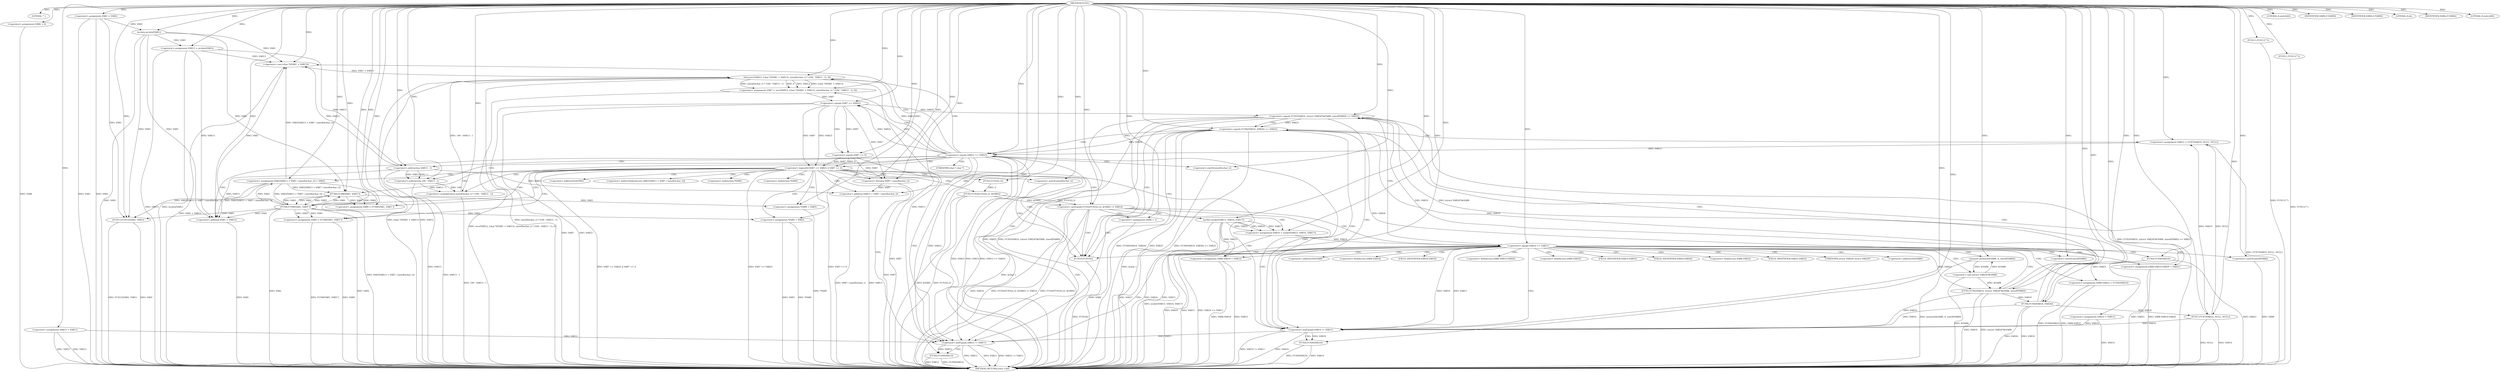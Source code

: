 digraph FUN1 {  
"1000100" [label = "(METHOD,FUN1)" ]
"1000316" [label = "(METHOD_RETURN,static void)" ]
"1000103" [label = "(LITERAL,\"\",)" ]
"1000104" [label = "(<operator>.assignment,VAR1 = VAR2)" ]
"1000108" [label = "(LITERAL,6,switch(6))" ]
"1000114" [label = "(<operator>.assignment,VAR6 = 0)" ]
"1000121" [label = "(<operator>.assignment,VAR10 = VAR11)" ]
"1000125" [label = "(<operator>.assignment,VAR12 = VAR11)" ]
"1000129" [label = "(<operator>.assignment,VAR13 = wcslen(VAR1))" ]
"1000131" [label = "(wcslen,wcslen(VAR1))" ]
"1000136" [label = "(<operator>.notEquals,FUN2(FUN3(2,2), &VAR5) != VAR14)" ]
"1000137" [label = "(FUN2,FUN2(FUN3(2,2), &VAR5))" ]
"1000138" [label = "(FUN3,FUN3(2,2))" ]
"1000146" [label = "(<operator>.assignment,VAR6 = 1)" ]
"1000149" [label = "(<operator>.assignment,VAR10 = socket(VAR15, VAR16, VAR17))" ]
"1000151" [label = "(socket,socket(VAR15, VAR16, VAR17))" ]
"1000156" [label = "(<operator>.equals,VAR10 == VAR11)" ]
"1000161" [label = "(memset,memset(&VAR8, 0, sizeof(VAR8)))" ]
"1000165" [label = "(<operator>.sizeOf,sizeof(VAR8))" ]
"1000167" [label = "(<operator>.assignment,VAR8.VAR18 = VAR15)" ]
"1000172" [label = "(<operator>.assignment,VAR8.VAR19.VAR20 = VAR21)" ]
"1000179" [label = "(<operator>.assignment,VAR8.VAR22 = FUN4(VAR23))" ]
"1000183" [label = "(FUN4,FUN4(VAR23))" ]
"1000186" [label = "(<operator>.equals,FUN5(VAR10, (struct VAR24*)&VAR8, sizeof(VAR8)) == VAR25)" ]
"1000187" [label = "(FUN5,FUN5(VAR10, (struct VAR24*)&VAR8, sizeof(VAR8)))" ]
"1000189" [label = "(<operator>.cast,(struct VAR24*)&VAR8)" ]
"1000193" [label = "(<operator>.sizeOf,sizeof(VAR8))" ]
"1000199" [label = "(<operator>.equals,FUN6(VAR10, VAR26) == VAR25)" ]
"1000200" [label = "(FUN6,FUN6(VAR10, VAR26))" ]
"1000206" [label = "(<operator>.assignment,VAR12 = FUN7(VAR10, NULL, NULL))" ]
"1000208" [label = "(FUN7,FUN7(VAR10, NULL, NULL))" ]
"1000213" [label = "(<operator>.equals,VAR12 == VAR25)" ]
"1000218" [label = "(<operator>.assignment,VAR7 = recv(VAR12, (char *)(VAR1 + VAR13), sizeof(wchar_t) * (100 - VAR13 - 1), 0))" ]
"1000220" [label = "(recv,recv(VAR12, (char *)(VAR1 + VAR13), sizeof(wchar_t) * (100 - VAR13 - 1), 0))" ]
"1000222" [label = "(<operator>.cast,(char *)(VAR1 + VAR13))" ]
"1000224" [label = "(<operator>.addition,VAR1 + VAR13)" ]
"1000227" [label = "(<operator>.multiplication,sizeof(wchar_t) * (100 - VAR13 - 1))" ]
"1000228" [label = "(<operator>.sizeOf,sizeof(wchar_t))" ]
"1000230" [label = "(<operator>.subtraction,100 - VAR13 - 1)" ]
"1000232" [label = "(<operator>.subtraction,VAR13 - 1)" ]
"1000237" [label = "(<operator>.logicalOr,VAR7 == VAR25 || VAR7 == 0)" ]
"1000238" [label = "(<operator>.equals,VAR7 == VAR25)" ]
"1000241" [label = "(<operator>.equals,VAR7 == 0)" ]
"1000246" [label = "(<operator>.assignment,VAR1[VAR13 + VAR7 / sizeof(wchar_t)] = VAR3)" ]
"1000249" [label = "(<operator>.addition,VAR13 + VAR7 / sizeof(wchar_t))" ]
"1000251" [label = "(<operator>.division,VAR7 / sizeof(wchar_t))" ]
"1000253" [label = "(<operator>.sizeOf,sizeof(wchar_t))" ]
"1000256" [label = "(<operator>.assignment,VAR9 = FUN8(VAR1, VAR3''))" ]
"1000258" [label = "(FUN8,FUN8(VAR1, VAR3''))" ]
"1000262" [label = "(IDENTIFIER,VAR9,if (VAR9))" ]
"1000264" [label = "(<operator>.assignment,*VAR9 = VAR3)" ]
"1000268" [label = "(<operator>.assignment,VAR9 = FUN8(VAR1, VAR3''))" ]
"1000270" [label = "(FUN8,FUN8(VAR1, VAR3''))" ]
"1000274" [label = "(IDENTIFIER,VAR9,if (VAR9))" ]
"1000276" [label = "(<operator>.assignment,*VAR9 = VAR3)" ]
"1000280" [label = "(LITERAL,0,do)" ]
"1000282" [label = "(<operator>.notEquals,VAR10 != VAR11)" ]
"1000286" [label = "(FUN9,FUN9(VAR10))" ]
"1000289" [label = "(<operator>.notEquals,VAR12 != VAR11)" ]
"1000293" [label = "(FUN9,FUN9(VAR12))" ]
"1000296" [label = "(IDENTIFIER,VAR6,if (VAR6))" ]
"1000298" [label = "(FUN10,FUN10())" ]
"1000301" [label = "(FUN11,FUN11(\"\"))" ]
"1000305" [label = "(LITERAL,8,switch(8))" ]
"1000308" [label = "(FUN11,FUN11(\"\"))" ]
"1000312" [label = "(FUN12,FUN12(VAR1, VAR1))" ]
"1000141" [label = "(<operator>.addressOf,&VAR5)" ]
"1000162" [label = "(<operator>.addressOf,&VAR8)" ]
"1000168" [label = "(<operator>.fieldAccess,VAR8.VAR18)" ]
"1000170" [label = "(FIELD_IDENTIFIER,VAR18,VAR18)" ]
"1000173" [label = "(<operator>.fieldAccess,VAR8.VAR19.VAR20)" ]
"1000174" [label = "(<operator>.fieldAccess,VAR8.VAR19)" ]
"1000176" [label = "(FIELD_IDENTIFIER,VAR19,VAR19)" ]
"1000177" [label = "(FIELD_IDENTIFIER,VAR20,VAR20)" ]
"1000180" [label = "(<operator>.fieldAccess,VAR8.VAR22)" ]
"1000182" [label = "(FIELD_IDENTIFIER,VAR22,VAR22)" ]
"1000190" [label = "(UNKNOWN,struct VAR24*,struct VAR24*)" ]
"1000191" [label = "(<operator>.addressOf,&VAR8)" ]
"1000223" [label = "(UNKNOWN,char *,char *)" ]
"1000247" [label = "(<operator>.indirectIndexAccess,VAR1[VAR13 + VAR7 / sizeof(wchar_t)])" ]
"1000265" [label = "(<operator>.indirection,*VAR9)" ]
"1000277" [label = "(<operator>.indirection,*VAR9)" ]
  "1000104" -> "1000316"  [ label = "DDG: VAR1"] 
  "1000301" -> "1000316"  [ label = "DDG: FUN11(\"\")"] 
  "1000151" -> "1000316"  [ label = "DDG: VAR17"] 
  "1000187" -> "1000316"  [ label = "DDG: VAR10"] 
  "1000172" -> "1000316"  [ label = "DDG: VAR21"] 
  "1000167" -> "1000316"  [ label = "DDG: VAR8.VAR18"] 
  "1000129" -> "1000316"  [ label = "DDG: VAR13"] 
  "1000286" -> "1000316"  [ label = "DDG: FUN9(VAR10)"] 
  "1000186" -> "1000316"  [ label = "DDG: FUN5(VAR10, (struct VAR24*)&VAR8, sizeof(VAR8)) == VAR25"] 
  "1000298" -> "1000316"  [ label = "DDG: FUN10()"] 
  "1000125" -> "1000316"  [ label = "DDG: VAR12"] 
  "1000289" -> "1000316"  [ label = "DDG: VAR11"] 
  "1000186" -> "1000316"  [ label = "DDG: FUN5(VAR10, (struct VAR24*)&VAR8, sizeof(VAR8))"] 
  "1000312" -> "1000316"  [ label = "DDG: FUN12(VAR1, VAR1)"] 
  "1000224" -> "1000316"  [ label = "DDG: VAR1"] 
  "1000220" -> "1000316"  [ label = "DDG: VAR12"] 
  "1000249" -> "1000316"  [ label = "DDG: VAR7 / sizeof(wchar_t)"] 
  "1000193" -> "1000316"  [ label = "DDG: VAR8"] 
  "1000200" -> "1000316"  [ label = "DDG: VAR10"] 
  "1000220" -> "1000316"  [ label = "DDG: sizeof(wchar_t) * (100 - VAR13 - 1)"] 
  "1000237" -> "1000316"  [ label = "DDG: VAR7 == VAR25 || VAR7 == 0"] 
  "1000208" -> "1000316"  [ label = "DDG: VAR10"] 
  "1000282" -> "1000316"  [ label = "DDG: VAR10 != VAR11"] 
  "1000208" -> "1000316"  [ label = "DDG: NULL"] 
  "1000293" -> "1000316"  [ label = "DDG: VAR12"] 
  "1000149" -> "1000316"  [ label = "DDG: socket(VAR15, VAR16, VAR17)"] 
  "1000238" -> "1000316"  [ label = "DDG: VAR7"] 
  "1000232" -> "1000316"  [ label = "DDG: VAR13"] 
  "1000289" -> "1000316"  [ label = "DDG: VAR12"] 
  "1000293" -> "1000316"  [ label = "DDG: FUN9(VAR12)"] 
  "1000199" -> "1000316"  [ label = "DDG: FUN6(VAR10, VAR26)"] 
  "1000156" -> "1000316"  [ label = "DDG: VAR10"] 
  "1000286" -> "1000316"  [ label = "DDG: VAR10"] 
  "1000312" -> "1000316"  [ label = "DDG: VAR1"] 
  "1000238" -> "1000316"  [ label = "DDG: VAR25"] 
  "1000213" -> "1000316"  [ label = "DDG: VAR12"] 
  "1000253" -> "1000316"  [ label = "DDG: wchar_t"] 
  "1000187" -> "1000316"  [ label = "DDG: (struct VAR24*)&VAR8"] 
  "1000237" -> "1000316"  [ label = "DDG: VAR7 == VAR25"] 
  "1000131" -> "1000316"  [ label = "DDG: VAR1"] 
  "1000137" -> "1000316"  [ label = "DDG: &VAR5"] 
  "1000268" -> "1000316"  [ label = "DDG: VAR9"] 
  "1000186" -> "1000316"  [ label = "DDG: VAR25"] 
  "1000183" -> "1000316"  [ label = "DDG: VAR23"] 
  "1000151" -> "1000316"  [ label = "DDG: VAR15"] 
  "1000264" -> "1000316"  [ label = "DDG: *VAR9"] 
  "1000228" -> "1000316"  [ label = "DDG: wchar_t"] 
  "1000251" -> "1000316"  [ label = "DDG: VAR7"] 
  "1000156" -> "1000316"  [ label = "DDG: VAR11"] 
  "1000289" -> "1000316"  [ label = "DDG: VAR12 != VAR11"] 
  "1000189" -> "1000316"  [ label = "DDG: &VAR8"] 
  "1000114" -> "1000316"  [ label = "DDG: VAR6"] 
  "1000179" -> "1000316"  [ label = "DDG: VAR8.VAR22"] 
  "1000199" -> "1000316"  [ label = "DDG: VAR25"] 
  "1000220" -> "1000316"  [ label = "DDG: (char *)(VAR1 + VAR13)"] 
  "1000206" -> "1000316"  [ label = "DDG: FUN7(VAR10, NULL, NULL)"] 
  "1000125" -> "1000316"  [ label = "DDG: VAR11"] 
  "1000151" -> "1000316"  [ label = "DDG: VAR16"] 
  "1000199" -> "1000316"  [ label = "DDG: FUN6(VAR10, VAR26) == VAR25"] 
  "1000230" -> "1000316"  [ label = "DDG: VAR13 - 1"] 
  "1000213" -> "1000316"  [ label = "DDG: VAR12 == VAR25"] 
  "1000172" -> "1000316"  [ label = "DDG: VAR8.VAR19.VAR20"] 
  "1000136" -> "1000316"  [ label = "DDG: FUN2(FUN3(2,2), &VAR5) != VAR14"] 
  "1000276" -> "1000316"  [ label = "DDG: *VAR9"] 
  "1000121" -> "1000316"  [ label = "DDG: VAR10"] 
  "1000241" -> "1000316"  [ label = "DDG: VAR7"] 
  "1000218" -> "1000316"  [ label = "DDG: recv(VAR12, (char *)(VAR1 + VAR13), sizeof(wchar_t) * (100 - VAR13 - 1), 0)"] 
  "1000167" -> "1000316"  [ label = "DDG: VAR15"] 
  "1000136" -> "1000316"  [ label = "DDG: VAR14"] 
  "1000227" -> "1000316"  [ label = "DDG: 100 - VAR13 - 1"] 
  "1000213" -> "1000316"  [ label = "DDG: VAR25"] 
  "1000268" -> "1000316"  [ label = "DDG: FUN8(VAR1, VAR3'')"] 
  "1000156" -> "1000316"  [ label = "DDG: VAR10 == VAR11"] 
  "1000249" -> "1000316"  [ label = "DDG: VAR13"] 
  "1000270" -> "1000316"  [ label = "DDG: VAR3"] 
  "1000137" -> "1000316"  [ label = "DDG: FUN3(2,2)"] 
  "1000308" -> "1000316"  [ label = "DDG: FUN11(\"\")"] 
  "1000282" -> "1000316"  [ label = "DDG: VAR10"] 
  "1000237" -> "1000316"  [ label = "DDG: VAR7 == 0"] 
  "1000146" -> "1000316"  [ label = "DDG: VAR6"] 
  "1000161" -> "1000316"  [ label = "DDG: memset(&VAR8, 0, sizeof(VAR8))"] 
  "1000270" -> "1000316"  [ label = "DDG: VAR1"] 
  "1000276" -> "1000316"  [ label = "DDG: VAR3"] 
  "1000179" -> "1000316"  [ label = "DDG: FUN4(VAR23)"] 
  "1000136" -> "1000316"  [ label = "DDG: FUN2(FUN3(2,2), &VAR5)"] 
  "1000104" -> "1000316"  [ label = "DDG: VAR2"] 
  "1000246" -> "1000316"  [ label = "DDG: VAR1[VAR13 + VAR7 / sizeof(wchar_t)]"] 
  "1000222" -> "1000316"  [ label = "DDG: VAR1 + VAR13"] 
  "1000129" -> "1000316"  [ label = "DDG: wcslen(VAR1)"] 
  "1000200" -> "1000316"  [ label = "DDG: VAR26"] 
  "1000100" -> "1000103"  [ label = "DDG: "] 
  "1000100" -> "1000104"  [ label = "DDG: "] 
  "1000100" -> "1000108"  [ label = "DDG: "] 
  "1000100" -> "1000114"  [ label = "DDG: "] 
  "1000100" -> "1000121"  [ label = "DDG: "] 
  "1000100" -> "1000125"  [ label = "DDG: "] 
  "1000131" -> "1000129"  [ label = "DDG: VAR1"] 
  "1000100" -> "1000129"  [ label = "DDG: "] 
  "1000104" -> "1000131"  [ label = "DDG: VAR1"] 
  "1000100" -> "1000131"  [ label = "DDG: "] 
  "1000137" -> "1000136"  [ label = "DDG: FUN3(2,2)"] 
  "1000137" -> "1000136"  [ label = "DDG: &VAR5"] 
  "1000138" -> "1000137"  [ label = "DDG: 2"] 
  "1000100" -> "1000138"  [ label = "DDG: "] 
  "1000100" -> "1000136"  [ label = "DDG: "] 
  "1000100" -> "1000146"  [ label = "DDG: "] 
  "1000151" -> "1000149"  [ label = "DDG: VAR15"] 
  "1000151" -> "1000149"  [ label = "DDG: VAR16"] 
  "1000151" -> "1000149"  [ label = "DDG: VAR17"] 
  "1000100" -> "1000149"  [ label = "DDG: "] 
  "1000100" -> "1000151"  [ label = "DDG: "] 
  "1000149" -> "1000156"  [ label = "DDG: VAR10"] 
  "1000100" -> "1000156"  [ label = "DDG: "] 
  "1000189" -> "1000161"  [ label = "DDG: &VAR8"] 
  "1000100" -> "1000161"  [ label = "DDG: "] 
  "1000100" -> "1000165"  [ label = "DDG: "] 
  "1000151" -> "1000167"  [ label = "DDG: VAR15"] 
  "1000100" -> "1000167"  [ label = "DDG: "] 
  "1000100" -> "1000172"  [ label = "DDG: "] 
  "1000183" -> "1000179"  [ label = "DDG: VAR23"] 
  "1000100" -> "1000183"  [ label = "DDG: "] 
  "1000187" -> "1000186"  [ label = "DDG: VAR10"] 
  "1000187" -> "1000186"  [ label = "DDG: (struct VAR24*)&VAR8"] 
  "1000156" -> "1000187"  [ label = "DDG: VAR10"] 
  "1000100" -> "1000187"  [ label = "DDG: "] 
  "1000189" -> "1000187"  [ label = "DDG: &VAR8"] 
  "1000161" -> "1000189"  [ label = "DDG: &VAR8"] 
  "1000100" -> "1000193"  [ label = "DDG: "] 
  "1000238" -> "1000186"  [ label = "DDG: VAR25"] 
  "1000100" -> "1000186"  [ label = "DDG: "] 
  "1000200" -> "1000199"  [ label = "DDG: VAR10"] 
  "1000200" -> "1000199"  [ label = "DDG: VAR26"] 
  "1000187" -> "1000200"  [ label = "DDG: VAR10"] 
  "1000100" -> "1000200"  [ label = "DDG: "] 
  "1000186" -> "1000199"  [ label = "DDG: VAR25"] 
  "1000100" -> "1000199"  [ label = "DDG: "] 
  "1000208" -> "1000206"  [ label = "DDG: VAR10"] 
  "1000208" -> "1000206"  [ label = "DDG: NULL"] 
  "1000100" -> "1000206"  [ label = "DDG: "] 
  "1000200" -> "1000208"  [ label = "DDG: VAR10"] 
  "1000100" -> "1000208"  [ label = "DDG: "] 
  "1000206" -> "1000213"  [ label = "DDG: VAR12"] 
  "1000100" -> "1000213"  [ label = "DDG: "] 
  "1000199" -> "1000213"  [ label = "DDG: VAR25"] 
  "1000220" -> "1000218"  [ label = "DDG: VAR12"] 
  "1000220" -> "1000218"  [ label = "DDG: (char *)(VAR1 + VAR13)"] 
  "1000220" -> "1000218"  [ label = "DDG: sizeof(wchar_t) * (100 - VAR13 - 1)"] 
  "1000220" -> "1000218"  [ label = "DDG: 0"] 
  "1000100" -> "1000218"  [ label = "DDG: "] 
  "1000213" -> "1000220"  [ label = "DDG: VAR12"] 
  "1000100" -> "1000220"  [ label = "DDG: "] 
  "1000222" -> "1000220"  [ label = "DDG: VAR1 + VAR13"] 
  "1000131" -> "1000222"  [ label = "DDG: VAR1"] 
  "1000270" -> "1000222"  [ label = "DDG: VAR1"] 
  "1000246" -> "1000222"  [ label = "DDG: VAR1[VAR13 + VAR7 / sizeof(wchar_t)]"] 
  "1000100" -> "1000222"  [ label = "DDG: "] 
  "1000129" -> "1000222"  [ label = "DDG: VAR13"] 
  "1000232" -> "1000222"  [ label = "DDG: VAR13"] 
  "1000131" -> "1000224"  [ label = "DDG: VAR1"] 
  "1000270" -> "1000224"  [ label = "DDG: VAR1"] 
  "1000246" -> "1000224"  [ label = "DDG: VAR1[VAR13 + VAR7 / sizeof(wchar_t)]"] 
  "1000100" -> "1000224"  [ label = "DDG: "] 
  "1000129" -> "1000224"  [ label = "DDG: VAR13"] 
  "1000232" -> "1000224"  [ label = "DDG: VAR13"] 
  "1000227" -> "1000220"  [ label = "DDG: 100 - VAR13 - 1"] 
  "1000100" -> "1000227"  [ label = "DDG: "] 
  "1000100" -> "1000228"  [ label = "DDG: "] 
  "1000230" -> "1000227"  [ label = "DDG: 100"] 
  "1000230" -> "1000227"  [ label = "DDG: VAR13 - 1"] 
  "1000100" -> "1000230"  [ label = "DDG: "] 
  "1000232" -> "1000230"  [ label = "DDG: VAR13"] 
  "1000232" -> "1000230"  [ label = "DDG: 1"] 
  "1000100" -> "1000232"  [ label = "DDG: "] 
  "1000129" -> "1000232"  [ label = "DDG: VAR13"] 
  "1000238" -> "1000237"  [ label = "DDG: VAR7"] 
  "1000238" -> "1000237"  [ label = "DDG: VAR25"] 
  "1000218" -> "1000238"  [ label = "DDG: VAR7"] 
  "1000100" -> "1000238"  [ label = "DDG: "] 
  "1000213" -> "1000238"  [ label = "DDG: VAR25"] 
  "1000241" -> "1000237"  [ label = "DDG: VAR7"] 
  "1000241" -> "1000237"  [ label = "DDG: 0"] 
  "1000238" -> "1000241"  [ label = "DDG: VAR7"] 
  "1000100" -> "1000241"  [ label = "DDG: "] 
  "1000270" -> "1000246"  [ label = "DDG: VAR3"] 
  "1000100" -> "1000246"  [ label = "DDG: "] 
  "1000232" -> "1000249"  [ label = "DDG: VAR13"] 
  "1000100" -> "1000249"  [ label = "DDG: "] 
  "1000251" -> "1000249"  [ label = "DDG: VAR7"] 
  "1000238" -> "1000251"  [ label = "DDG: VAR7"] 
  "1000241" -> "1000251"  [ label = "DDG: VAR7"] 
  "1000100" -> "1000251"  [ label = "DDG: "] 
  "1000100" -> "1000253"  [ label = "DDG: "] 
  "1000258" -> "1000256"  [ label = "DDG: VAR1"] 
  "1000258" -> "1000256"  [ label = "DDG: VAR3"] 
  "1000100" -> "1000256"  [ label = "DDG: "] 
  "1000246" -> "1000258"  [ label = "DDG: VAR1[VAR13 + VAR7 / sizeof(wchar_t)]"] 
  "1000100" -> "1000258"  [ label = "DDG: "] 
  "1000131" -> "1000258"  [ label = "DDG: VAR1"] 
  "1000270" -> "1000258"  [ label = "DDG: VAR1"] 
  "1000270" -> "1000258"  [ label = "DDG: VAR3"] 
  "1000100" -> "1000262"  [ label = "DDG: "] 
  "1000258" -> "1000264"  [ label = "DDG: VAR3"] 
  "1000100" -> "1000264"  [ label = "DDG: "] 
  "1000270" -> "1000268"  [ label = "DDG: VAR1"] 
  "1000270" -> "1000268"  [ label = "DDG: VAR3"] 
  "1000100" -> "1000268"  [ label = "DDG: "] 
  "1000258" -> "1000270"  [ label = "DDG: VAR1"] 
  "1000246" -> "1000270"  [ label = "DDG: VAR1[VAR13 + VAR7 / sizeof(wchar_t)]"] 
  "1000100" -> "1000270"  [ label = "DDG: "] 
  "1000258" -> "1000270"  [ label = "DDG: VAR3"] 
  "1000100" -> "1000274"  [ label = "DDG: "] 
  "1000270" -> "1000276"  [ label = "DDG: VAR3"] 
  "1000100" -> "1000276"  [ label = "DDG: "] 
  "1000100" -> "1000280"  [ label = "DDG: "] 
  "1000187" -> "1000282"  [ label = "DDG: VAR10"] 
  "1000200" -> "1000282"  [ label = "DDG: VAR10"] 
  "1000208" -> "1000282"  [ label = "DDG: VAR10"] 
  "1000156" -> "1000282"  [ label = "DDG: VAR10"] 
  "1000121" -> "1000282"  [ label = "DDG: VAR10"] 
  "1000100" -> "1000282"  [ label = "DDG: "] 
  "1000156" -> "1000282"  [ label = "DDG: VAR11"] 
  "1000282" -> "1000286"  [ label = "DDG: VAR10"] 
  "1000100" -> "1000286"  [ label = "DDG: "] 
  "1000125" -> "1000289"  [ label = "DDG: VAR12"] 
  "1000220" -> "1000289"  [ label = "DDG: VAR12"] 
  "1000213" -> "1000289"  [ label = "DDG: VAR12"] 
  "1000100" -> "1000289"  [ label = "DDG: "] 
  "1000282" -> "1000289"  [ label = "DDG: VAR11"] 
  "1000289" -> "1000293"  [ label = "DDG: VAR12"] 
  "1000100" -> "1000293"  [ label = "DDG: "] 
  "1000100" -> "1000296"  [ label = "DDG: "] 
  "1000100" -> "1000298"  [ label = "DDG: "] 
  "1000100" -> "1000301"  [ label = "DDG: "] 
  "1000100" -> "1000305"  [ label = "DDG: "] 
  "1000100" -> "1000308"  [ label = "DDG: "] 
  "1000104" -> "1000312"  [ label = "DDG: VAR1"] 
  "1000131" -> "1000312"  [ label = "DDG: VAR1"] 
  "1000270" -> "1000312"  [ label = "DDG: VAR1"] 
  "1000246" -> "1000312"  [ label = "DDG: VAR1[VAR13 + VAR7 / sizeof(wchar_t)]"] 
  "1000100" -> "1000312"  [ label = "DDG: "] 
  "1000136" -> "1000156"  [ label = "CDG: "] 
  "1000136" -> "1000149"  [ label = "CDG: "] 
  "1000136" -> "1000151"  [ label = "CDG: "] 
  "1000136" -> "1000146"  [ label = "CDG: "] 
  "1000136" -> "1000282"  [ label = "CDG: "] 
  "1000136" -> "1000289"  [ label = "CDG: "] 
  "1000136" -> "1000298"  [ label = "CDG: "] 
  "1000156" -> "1000174"  [ label = "CDG: "] 
  "1000156" -> "1000191"  [ label = "CDG: "] 
  "1000156" -> "1000161"  [ label = "CDG: "] 
  "1000156" -> "1000182"  [ label = "CDG: "] 
  "1000156" -> "1000180"  [ label = "CDG: "] 
  "1000156" -> "1000183"  [ label = "CDG: "] 
  "1000156" -> "1000165"  [ label = "CDG: "] 
  "1000156" -> "1000190"  [ label = "CDG: "] 
  "1000156" -> "1000167"  [ label = "CDG: "] 
  "1000156" -> "1000179"  [ label = "CDG: "] 
  "1000156" -> "1000176"  [ label = "CDG: "] 
  "1000156" -> "1000187"  [ label = "CDG: "] 
  "1000156" -> "1000186"  [ label = "CDG: "] 
  "1000156" -> "1000172"  [ label = "CDG: "] 
  "1000156" -> "1000189"  [ label = "CDG: "] 
  "1000156" -> "1000168"  [ label = "CDG: "] 
  "1000156" -> "1000173"  [ label = "CDG: "] 
  "1000156" -> "1000170"  [ label = "CDG: "] 
  "1000156" -> "1000193"  [ label = "CDG: "] 
  "1000156" -> "1000177"  [ label = "CDG: "] 
  "1000156" -> "1000162"  [ label = "CDG: "] 
  "1000156" -> "1000282"  [ label = "CDG: "] 
  "1000156" -> "1000289"  [ label = "CDG: "] 
  "1000156" -> "1000298"  [ label = "CDG: "] 
  "1000186" -> "1000200"  [ label = "CDG: "] 
  "1000186" -> "1000199"  [ label = "CDG: "] 
  "1000186" -> "1000282"  [ label = "CDG: "] 
  "1000186" -> "1000289"  [ label = "CDG: "] 
  "1000186" -> "1000298"  [ label = "CDG: "] 
  "1000199" -> "1000208"  [ label = "CDG: "] 
  "1000199" -> "1000206"  [ label = "CDG: "] 
  "1000199" -> "1000213"  [ label = "CDG: "] 
  "1000199" -> "1000282"  [ label = "CDG: "] 
  "1000199" -> "1000289"  [ label = "CDG: "] 
  "1000199" -> "1000298"  [ label = "CDG: "] 
  "1000213" -> "1000238"  [ label = "CDG: "] 
  "1000213" -> "1000227"  [ label = "CDG: "] 
  "1000213" -> "1000222"  [ label = "CDG: "] 
  "1000213" -> "1000220"  [ label = "CDG: "] 
  "1000213" -> "1000224"  [ label = "CDG: "] 
  "1000213" -> "1000232"  [ label = "CDG: "] 
  "1000213" -> "1000230"  [ label = "CDG: "] 
  "1000213" -> "1000237"  [ label = "CDG: "] 
  "1000213" -> "1000218"  [ label = "CDG: "] 
  "1000213" -> "1000223"  [ label = "CDG: "] 
  "1000213" -> "1000228"  [ label = "CDG: "] 
  "1000213" -> "1000282"  [ label = "CDG: "] 
  "1000213" -> "1000289"  [ label = "CDG: "] 
  "1000213" -> "1000298"  [ label = "CDG: "] 
  "1000237" -> "1000258"  [ label = "CDG: "] 
  "1000237" -> "1000268"  [ label = "CDG: "] 
  "1000237" -> "1000251"  [ label = "CDG: "] 
  "1000237" -> "1000270"  [ label = "CDG: "] 
  "1000237" -> "1000247"  [ label = "CDG: "] 
  "1000237" -> "1000246"  [ label = "CDG: "] 
  "1000237" -> "1000253"  [ label = "CDG: "] 
  "1000237" -> "1000249"  [ label = "CDG: "] 
  "1000237" -> "1000256"  [ label = "CDG: "] 
  "1000237" -> "1000276"  [ label = "CDG: "] 
  "1000237" -> "1000277"  [ label = "CDG: "] 
  "1000237" -> "1000282"  [ label = "CDG: "] 
  "1000237" -> "1000289"  [ label = "CDG: "] 
  "1000237" -> "1000298"  [ label = "CDG: "] 
  "1000237" -> "1000265"  [ label = "CDG: "] 
  "1000237" -> "1000264"  [ label = "CDG: "] 
  "1000237" -> "1000141"  [ label = "CDG: "] 
  "1000237" -> "1000138"  [ label = "CDG: "] 
  "1000237" -> "1000136"  [ label = "CDG: "] 
  "1000237" -> "1000137"  [ label = "CDG: "] 
  "1000238" -> "1000241"  [ label = "CDG: "] 
  "1000282" -> "1000286"  [ label = "CDG: "] 
  "1000289" -> "1000293"  [ label = "CDG: "] 
}
